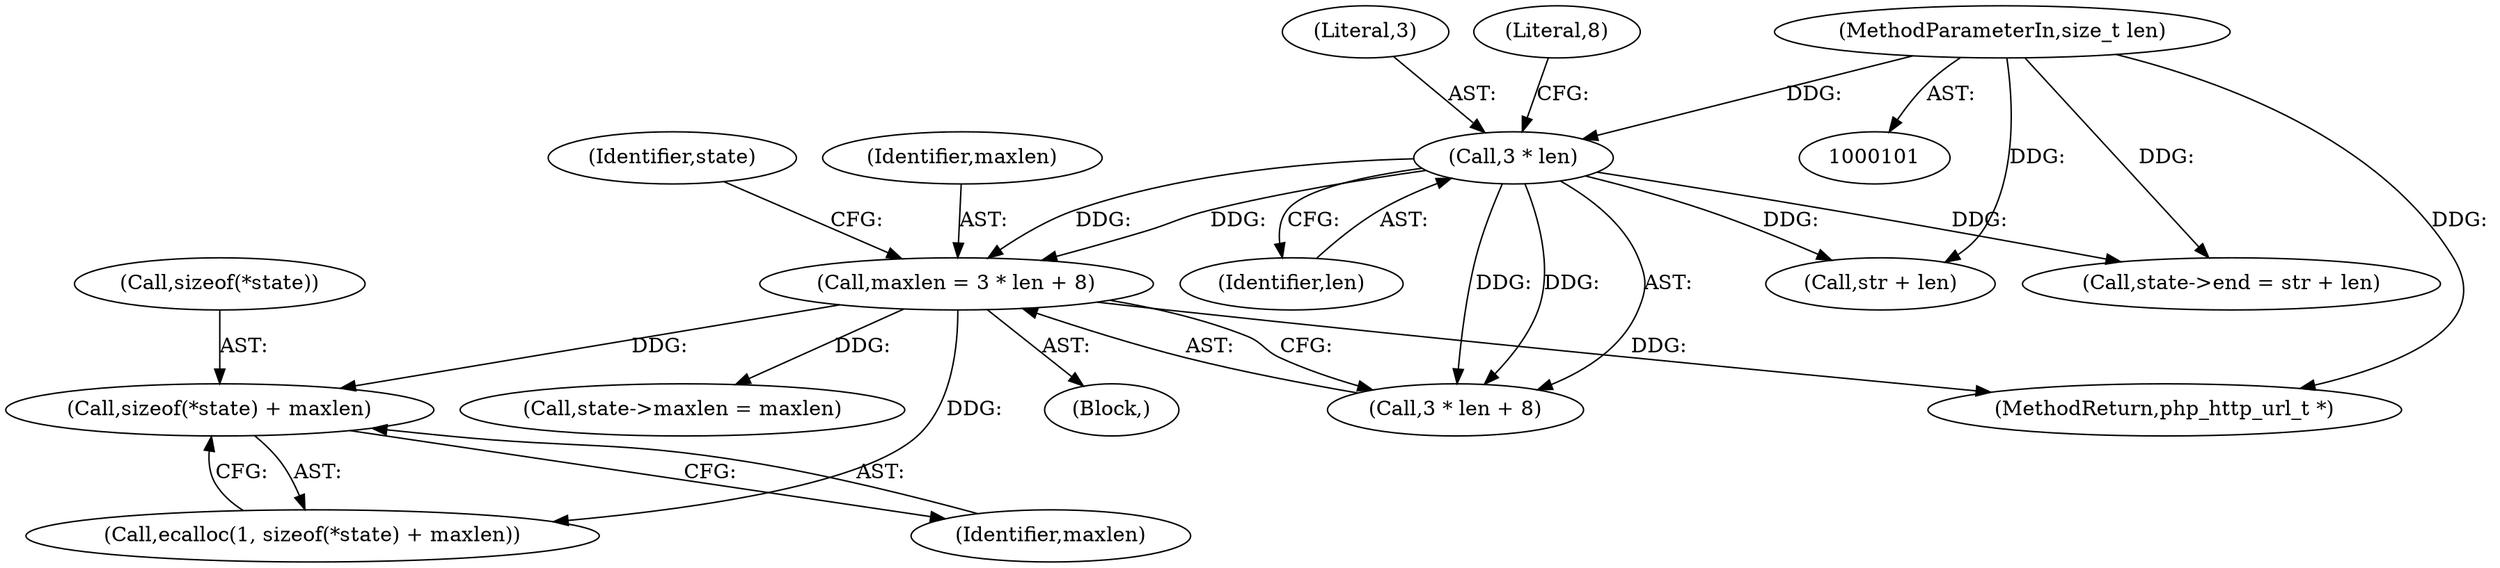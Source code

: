 digraph "0_ext-http_3724cd76a28be1d6049b5537232e97ac_0@API" {
"1000119" [label="(Call,sizeof(*state) + maxlen)"];
"1000107" [label="(Call,maxlen = 3 * len + 8)"];
"1000110" [label="(Call,3 * len)"];
"1000103" [label="(MethodParameterIn,size_t len)"];
"1000119" [label="(Call,sizeof(*state) + maxlen)"];
"1000108" [label="(Identifier,maxlen)"];
"1000105" [label="(Block,)"];
"1000103" [label="(MethodParameterIn,size_t len)"];
"1000109" [label="(Call,3 * len + 8)"];
"1000120" [label="(Call,sizeof(*state))"];
"1000107" [label="(Call,maxlen = 3 * len + 8)"];
"1000116" [label="(Identifier,state)"];
"1000110" [label="(Call,3 * len)"];
"1000111" [label="(Literal,3)"];
"1000128" [label="(Call,str + len)"];
"1000190" [label="(MethodReturn,php_http_url_t *)"];
"1000113" [label="(Literal,8)"];
"1000141" [label="(Call,state->maxlen = maxlen)"];
"1000123" [label="(Identifier,maxlen)"];
"1000112" [label="(Identifier,len)"];
"1000124" [label="(Call,state->end = str + len)"];
"1000117" [label="(Call,ecalloc(1, sizeof(*state) + maxlen))"];
"1000119" -> "1000117"  [label="AST: "];
"1000119" -> "1000123"  [label="CFG: "];
"1000120" -> "1000119"  [label="AST: "];
"1000123" -> "1000119"  [label="AST: "];
"1000117" -> "1000119"  [label="CFG: "];
"1000107" -> "1000119"  [label="DDG: "];
"1000107" -> "1000105"  [label="AST: "];
"1000107" -> "1000109"  [label="CFG: "];
"1000108" -> "1000107"  [label="AST: "];
"1000109" -> "1000107"  [label="AST: "];
"1000116" -> "1000107"  [label="CFG: "];
"1000107" -> "1000190"  [label="DDG: "];
"1000110" -> "1000107"  [label="DDG: "];
"1000110" -> "1000107"  [label="DDG: "];
"1000107" -> "1000117"  [label="DDG: "];
"1000107" -> "1000141"  [label="DDG: "];
"1000110" -> "1000109"  [label="AST: "];
"1000110" -> "1000112"  [label="CFG: "];
"1000111" -> "1000110"  [label="AST: "];
"1000112" -> "1000110"  [label="AST: "];
"1000113" -> "1000110"  [label="CFG: "];
"1000110" -> "1000109"  [label="DDG: "];
"1000110" -> "1000109"  [label="DDG: "];
"1000103" -> "1000110"  [label="DDG: "];
"1000110" -> "1000124"  [label="DDG: "];
"1000110" -> "1000128"  [label="DDG: "];
"1000103" -> "1000101"  [label="AST: "];
"1000103" -> "1000190"  [label="DDG: "];
"1000103" -> "1000124"  [label="DDG: "];
"1000103" -> "1000128"  [label="DDG: "];
}
